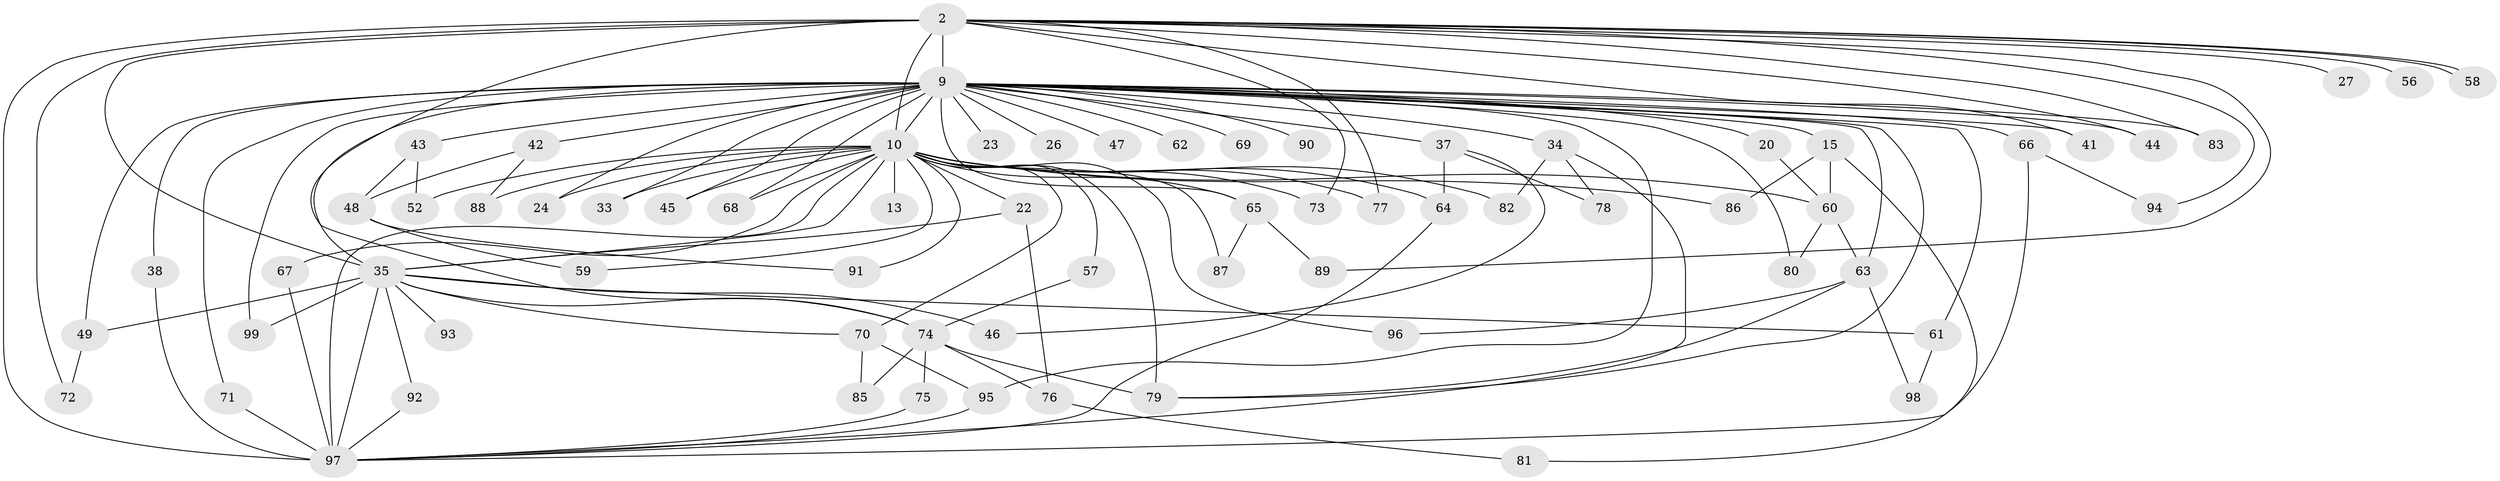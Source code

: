 // original degree distribution, {19: 0.020202020202020204, 18: 0.010101010101010102, 16: 0.020202020202020204, 20: 0.020202020202020204, 25: 0.010101010101010102, 23: 0.010101010101010102, 27: 0.010101010101010102, 3: 0.18181818181818182, 2: 0.5454545454545454, 6: 0.010101010101010102, 5: 0.050505050505050504, 4: 0.09090909090909091, 7: 0.020202020202020204}
// Generated by graph-tools (version 1.1) at 2025/48/03/04/25 21:48:57]
// undirected, 69 vertices, 127 edges
graph export_dot {
graph [start="1"]
  node [color=gray90,style=filled];
  2 [super="+1"];
  9 [super="+4+8"];
  10 [super="+6"];
  13;
  15;
  20;
  22;
  23;
  24;
  26;
  27;
  33 [super="+17"];
  34;
  35 [super="+31"];
  37;
  38;
  41;
  42;
  43;
  44;
  45;
  46;
  47;
  48;
  49;
  52;
  56;
  57;
  58;
  59;
  60 [super="+51"];
  61;
  62;
  63 [super="+32"];
  64 [super="+36"];
  65 [super="+18"];
  66 [super="+16+50"];
  67;
  68;
  69;
  70 [super="+30"];
  71;
  72;
  73;
  74 [super="+54"];
  75;
  76;
  77;
  78;
  79 [super="+55+29"];
  80;
  81;
  82;
  83;
  85;
  86;
  87 [super="+53"];
  88;
  89;
  90;
  91;
  92;
  93;
  94;
  95 [super="+40"];
  96;
  97 [super="+28+25+84"];
  98;
  99;
  2 -- 9 [weight=8];
  2 -- 10 [weight=4];
  2 -- 56 [weight=2];
  2 -- 58;
  2 -- 58;
  2 -- 72;
  2 -- 77;
  2 -- 89;
  2 -- 94;
  2 -- 73;
  2 -- 83;
  2 -- 27;
  2 -- 97 [weight=4];
  2 -- 41;
  2 -- 44;
  2 -- 35 [weight=4];
  2 -- 74;
  9 -- 10 [weight=8];
  9 -- 15 [weight=2];
  9 -- 20 [weight=2];
  9 -- 34;
  9 -- 37 [weight=2];
  9 -- 45;
  9 -- 47 [weight=2];
  9 -- 62 [weight=2];
  9 -- 65 [weight=2];
  9 -- 83;
  9 -- 71;
  9 -- 23 [weight=2];
  9 -- 90 [weight=2];
  9 -- 26 [weight=2];
  9 -- 33 [weight=3];
  9 -- 41;
  9 -- 63 [weight=4];
  9 -- 68;
  9 -- 69;
  9 -- 80;
  9 -- 24;
  9 -- 35 [weight=10];
  9 -- 99;
  9 -- 38;
  9 -- 42 [weight=2];
  9 -- 43 [weight=2];
  9 -- 44;
  9 -- 49;
  9 -- 61;
  9 -- 66 [weight=2];
  9 -- 95;
  9 -- 79;
  10 -- 13 [weight=2];
  10 -- 22;
  10 -- 45;
  10 -- 52;
  10 -- 57;
  10 -- 59;
  10 -- 68;
  10 -- 70 [weight=2];
  10 -- 73;
  10 -- 77;
  10 -- 82;
  10 -- 87 [weight=2];
  10 -- 88;
  10 -- 67;
  10 -- 86;
  10 -- 24;
  10 -- 91;
  10 -- 96;
  10 -- 33;
  10 -- 65;
  10 -- 35 [weight=4];
  10 -- 64;
  10 -- 97 [weight=2];
  10 -- 60;
  10 -- 79 [weight=2];
  15 -- 81;
  15 -- 86;
  15 -- 60;
  20 -- 60;
  22 -- 76;
  22 -- 35;
  34 -- 78;
  34 -- 82;
  34 -- 97;
  35 -- 99;
  35 -- 70;
  35 -- 74;
  35 -- 46;
  35 -- 49;
  35 -- 93 [weight=2];
  35 -- 92;
  35 -- 61;
  35 -- 97 [weight=2];
  37 -- 46;
  37 -- 64;
  37 -- 78;
  38 -- 97;
  42 -- 48;
  42 -- 88;
  43 -- 48;
  43 -- 52;
  48 -- 59;
  48 -- 91;
  49 -- 72;
  57 -- 74;
  60 -- 63;
  60 -- 80;
  61 -- 98;
  63 -- 96;
  63 -- 98;
  63 -- 79;
  64 -- 97;
  65 -- 89;
  65 -- 87;
  66 -- 94;
  66 -- 97;
  67 -- 97;
  70 -- 85;
  70 -- 95;
  71 -- 97;
  74 -- 85;
  74 -- 75;
  74 -- 76;
  74 -- 79;
  75 -- 97;
  76 -- 81;
  92 -- 97;
  95 -- 97;
}
